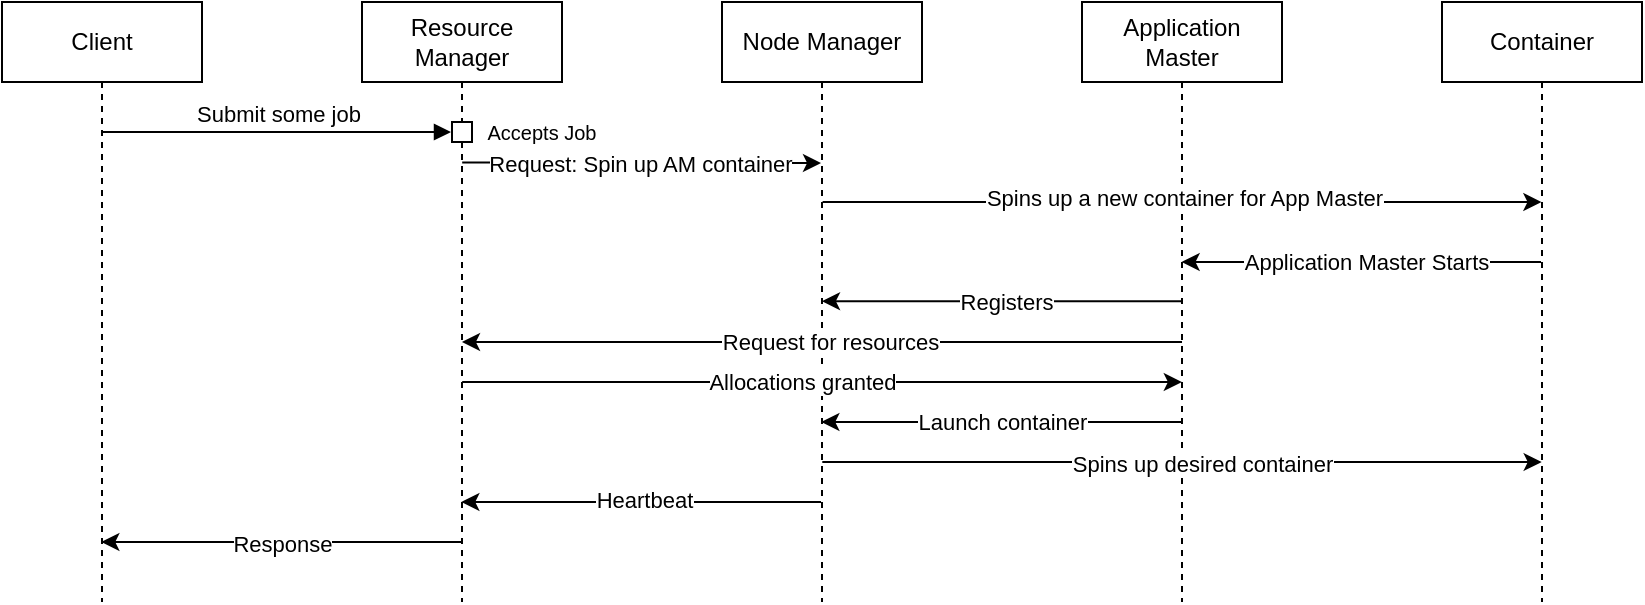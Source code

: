 <mxfile version="28.2.5">
  <diagram name="Page-1" id="2YBvvXClWsGukQMizWep">
    <mxGraphModel dx="1043" dy="570" grid="1" gridSize="10" guides="1" tooltips="1" connect="1" arrows="1" fold="1" page="1" pageScale="1" pageWidth="850" pageHeight="1100" math="0" shadow="0">
      <root>
        <mxCell id="0" />
        <mxCell id="1" parent="0" />
        <mxCell id="aM9ryv3xv72pqoxQDRHE-1" value="Client" style="shape=umlLifeline;perimeter=lifelinePerimeter;whiteSpace=wrap;html=1;container=0;dropTarget=0;collapsible=0;recursiveResize=0;outlineConnect=0;portConstraint=eastwest;newEdgeStyle={&quot;edgeStyle&quot;:&quot;elbowEdgeStyle&quot;,&quot;elbow&quot;:&quot;vertical&quot;,&quot;curved&quot;:0,&quot;rounded&quot;:0};" parent="1" vertex="1">
          <mxGeometry x="40" y="40" width="100" height="300" as="geometry" />
        </mxCell>
        <mxCell id="VqADdDXQai8sFb-qJX45-3" value="" style="edgeStyle=elbowEdgeStyle;rounded=0;orthogonalLoop=1;jettySize=auto;html=1;elbow=vertical;curved=0;" edge="1" parent="1">
          <mxGeometry relative="1" as="geometry">
            <mxPoint x="270.1" y="120.28" as="sourcePoint" />
            <mxPoint x="449.5" y="120.28" as="targetPoint" />
          </mxGeometry>
        </mxCell>
        <mxCell id="VqADdDXQai8sFb-qJX45-9" value="Request: Spin up AM container" style="edgeLabel;html=1;align=center;verticalAlign=middle;resizable=0;points=[];" vertex="1" connectable="0" parent="VqADdDXQai8sFb-qJX45-3">
          <mxGeometry x="-0.017" y="3" relative="1" as="geometry">
            <mxPoint y="3" as="offset" />
          </mxGeometry>
        </mxCell>
        <mxCell id="aM9ryv3xv72pqoxQDRHE-5" value="Resource Manager" style="shape=umlLifeline;perimeter=lifelinePerimeter;whiteSpace=wrap;html=1;container=0;dropTarget=0;collapsible=0;recursiveResize=0;outlineConnect=0;portConstraint=eastwest;newEdgeStyle={&quot;edgeStyle&quot;:&quot;elbowEdgeStyle&quot;,&quot;elbow&quot;:&quot;vertical&quot;,&quot;curved&quot;:0,&quot;rounded&quot;:0};" parent="1" vertex="1">
          <mxGeometry x="220" y="40" width="100" height="300" as="geometry" />
        </mxCell>
        <mxCell id="aM9ryv3xv72pqoxQDRHE-2" value="" style="html=1;points=[];perimeter=orthogonalPerimeter;outlineConnect=0;targetShapes=umlLifeline;portConstraint=eastwest;newEdgeStyle={&quot;edgeStyle&quot;:&quot;elbowEdgeStyle&quot;,&quot;elbow&quot;:&quot;vertical&quot;,&quot;curved&quot;:0,&quot;rounded&quot;:0};" parent="aM9ryv3xv72pqoxQDRHE-5" vertex="1">
          <mxGeometry x="45" y="60" width="10" height="10" as="geometry" />
        </mxCell>
        <mxCell id="VqADdDXQai8sFb-qJX45-1" value="Node Manager" style="shape=umlLifeline;perimeter=lifelinePerimeter;whiteSpace=wrap;html=1;container=0;dropTarget=0;collapsible=0;recursiveResize=0;outlineConnect=0;portConstraint=eastwest;newEdgeStyle={&quot;edgeStyle&quot;:&quot;elbowEdgeStyle&quot;,&quot;elbow&quot;:&quot;vertical&quot;,&quot;curved&quot;:0,&quot;rounded&quot;:0};" vertex="1" parent="1">
          <mxGeometry x="400" y="40" width="100" height="300" as="geometry" />
        </mxCell>
        <mxCell id="VqADdDXQai8sFb-qJX45-4" value="Application Master" style="shape=umlLifeline;perimeter=lifelinePerimeter;whiteSpace=wrap;html=1;container=0;dropTarget=0;collapsible=0;recursiveResize=0;outlineConnect=0;portConstraint=eastwest;newEdgeStyle={&quot;edgeStyle&quot;:&quot;elbowEdgeStyle&quot;,&quot;elbow&quot;:&quot;vertical&quot;,&quot;curved&quot;:0,&quot;rounded&quot;:0};" vertex="1" parent="1">
          <mxGeometry x="580" y="40" width="100" height="300" as="geometry" />
        </mxCell>
        <mxCell id="VqADdDXQai8sFb-qJX45-6" value="Container" style="shape=umlLifeline;perimeter=lifelinePerimeter;whiteSpace=wrap;html=1;container=0;dropTarget=0;collapsible=0;recursiveResize=0;outlineConnect=0;portConstraint=eastwest;newEdgeStyle={&quot;edgeStyle&quot;:&quot;elbowEdgeStyle&quot;,&quot;elbow&quot;:&quot;vertical&quot;,&quot;curved&quot;:0,&quot;rounded&quot;:0};" vertex="1" parent="1">
          <mxGeometry x="760" y="40" width="100" height="300" as="geometry" />
        </mxCell>
        <mxCell id="VqADdDXQai8sFb-qJX45-10" value="" style="edgeStyle=elbowEdgeStyle;rounded=0;orthogonalLoop=1;jettySize=auto;html=1;elbow=vertical;curved=0;" edge="1" parent="1">
          <mxGeometry relative="1" as="geometry">
            <mxPoint x="450.3" y="140" as="sourcePoint" />
            <mxPoint x="809.7" y="140" as="targetPoint" />
          </mxGeometry>
        </mxCell>
        <mxCell id="VqADdDXQai8sFb-qJX45-13" value="Spins up a new container for App Master" style="edgeLabel;html=1;align=center;verticalAlign=middle;resizable=0;points=[];" vertex="1" connectable="0" parent="VqADdDXQai8sFb-qJX45-10">
          <mxGeometry x="-0.12" y="2" relative="1" as="geometry">
            <mxPoint x="22" as="offset" />
          </mxGeometry>
        </mxCell>
        <mxCell id="aM9ryv3xv72pqoxQDRHE-7" value="Submit some job" style="html=1;verticalAlign=bottom;endArrow=block;edgeStyle=elbowEdgeStyle;elbow=vertical;curved=0;rounded=0;" parent="1" edge="1">
          <mxGeometry relative="1" as="geometry">
            <mxPoint x="90" y="105" as="sourcePoint" />
            <Array as="points">
              <mxPoint x="175" y="105" />
            </Array>
            <mxPoint x="264.5" y="105" as="targetPoint" />
            <mxPoint as="offset" />
          </mxGeometry>
        </mxCell>
        <mxCell id="VqADdDXQai8sFb-qJX45-12" value="&lt;font style=&quot;font-size: 10px;&quot;&gt;Accepts Job&lt;/font&gt;" style="text;html=1;align=center;verticalAlign=middle;whiteSpace=wrap;rounded=0;" vertex="1" parent="1">
          <mxGeometry x="280" y="90" width="60" height="30" as="geometry" />
        </mxCell>
        <mxCell id="VqADdDXQai8sFb-qJX45-14" value="" style="endArrow=classic;html=1;rounded=0;" edge="1" parent="1">
          <mxGeometry width="50" height="50" relative="1" as="geometry">
            <mxPoint x="809.5" y="170" as="sourcePoint" />
            <mxPoint x="629.81" y="170" as="targetPoint" />
          </mxGeometry>
        </mxCell>
        <mxCell id="VqADdDXQai8sFb-qJX45-16" value="Application Master Starts" style="edgeLabel;html=1;align=center;verticalAlign=middle;resizable=0;points=[];" vertex="1" connectable="0" parent="VqADdDXQai8sFb-qJX45-14">
          <mxGeometry x="-0.021" relative="1" as="geometry">
            <mxPoint as="offset" />
          </mxGeometry>
        </mxCell>
        <mxCell id="VqADdDXQai8sFb-qJX45-17" value="" style="endArrow=classic;html=1;rounded=0;" edge="1" parent="1">
          <mxGeometry width="50" height="50" relative="1" as="geometry">
            <mxPoint x="630.01" y="210" as="sourcePoint" />
            <mxPoint x="269.987" y="210" as="targetPoint" />
            <Array as="points">
              <mxPoint x="540.32" y="210" />
            </Array>
          </mxGeometry>
        </mxCell>
        <mxCell id="VqADdDXQai8sFb-qJX45-18" value="Request for resources" style="edgeLabel;html=1;align=center;verticalAlign=middle;resizable=0;points=[];" vertex="1" connectable="0" parent="VqADdDXQai8sFb-qJX45-17">
          <mxGeometry x="-0.021" relative="1" as="geometry">
            <mxPoint as="offset" />
          </mxGeometry>
        </mxCell>
        <mxCell id="VqADdDXQai8sFb-qJX45-19" value="" style="endArrow=classic;html=1;rounded=0;" edge="1" parent="1">
          <mxGeometry width="50" height="50" relative="1" as="geometry">
            <mxPoint x="629.69" y="189.58" as="sourcePoint" />
            <mxPoint x="450" y="189.58" as="targetPoint" />
          </mxGeometry>
        </mxCell>
        <mxCell id="VqADdDXQai8sFb-qJX45-20" value="Registers" style="edgeLabel;html=1;align=center;verticalAlign=middle;resizable=0;points=[];" vertex="1" connectable="0" parent="VqADdDXQai8sFb-qJX45-19">
          <mxGeometry x="-0.021" relative="1" as="geometry">
            <mxPoint as="offset" />
          </mxGeometry>
        </mxCell>
        <mxCell id="VqADdDXQai8sFb-qJX45-22" value="" style="endArrow=classic;html=1;rounded=0;" edge="1" parent="1">
          <mxGeometry width="50" height="50" relative="1" as="geometry">
            <mxPoint x="270.087" y="230" as="sourcePoint" />
            <mxPoint x="629.92" y="230" as="targetPoint" />
          </mxGeometry>
        </mxCell>
        <mxCell id="VqADdDXQai8sFb-qJX45-23" value="Allocations granted" style="edgeLabel;html=1;align=center;verticalAlign=middle;resizable=0;points=[];" vertex="1" connectable="0" parent="VqADdDXQai8sFb-qJX45-22">
          <mxGeometry x="-0.116" y="-3" relative="1" as="geometry">
            <mxPoint x="11" y="-3" as="offset" />
          </mxGeometry>
        </mxCell>
        <mxCell id="VqADdDXQai8sFb-qJX45-24" value="" style="endArrow=classic;html=1;rounded=0;" edge="1" parent="1">
          <mxGeometry width="50" height="50" relative="1" as="geometry">
            <mxPoint x="450.15" y="270" as="sourcePoint" />
            <mxPoint x="809.84" y="270" as="targetPoint" />
          </mxGeometry>
        </mxCell>
        <mxCell id="VqADdDXQai8sFb-qJX45-25" value="Spins up desired container" style="edgeLabel;html=1;align=center;verticalAlign=middle;resizable=0;points=[];" vertex="1" connectable="0" parent="VqADdDXQai8sFb-qJX45-24">
          <mxGeometry x="-0.078" y="-1" relative="1" as="geometry">
            <mxPoint x="24" as="offset" />
          </mxGeometry>
        </mxCell>
        <mxCell id="VqADdDXQai8sFb-qJX45-26" value="" style="endArrow=classic;html=1;rounded=0;" edge="1" parent="1">
          <mxGeometry width="50" height="50" relative="1" as="geometry">
            <mxPoint x="629.5" y="250" as="sourcePoint" />
            <mxPoint x="449.667" y="250" as="targetPoint" />
          </mxGeometry>
        </mxCell>
        <mxCell id="VqADdDXQai8sFb-qJX45-27" value="Launch container" style="edgeLabel;html=1;align=center;verticalAlign=middle;resizable=0;points=[];" vertex="1" connectable="0" parent="VqADdDXQai8sFb-qJX45-26">
          <mxGeometry x="-0.001" relative="1" as="geometry">
            <mxPoint as="offset" />
          </mxGeometry>
        </mxCell>
        <mxCell id="VqADdDXQai8sFb-qJX45-28" value="" style="endArrow=classic;html=1;rounded=0;" edge="1" parent="1">
          <mxGeometry width="50" height="50" relative="1" as="geometry">
            <mxPoint x="449.5" y="290" as="sourcePoint" />
            <mxPoint x="269.667" y="290" as="targetPoint" />
          </mxGeometry>
        </mxCell>
        <mxCell id="VqADdDXQai8sFb-qJX45-29" value="Heartbeat" style="edgeLabel;html=1;align=center;verticalAlign=middle;resizable=0;points=[];" vertex="1" connectable="0" parent="VqADdDXQai8sFb-qJX45-28">
          <mxGeometry x="-0.01" y="-1" relative="1" as="geometry">
            <mxPoint as="offset" />
          </mxGeometry>
        </mxCell>
        <mxCell id="VqADdDXQai8sFb-qJX45-30" value="" style="endArrow=classic;html=1;rounded=0;" edge="1" parent="1">
          <mxGeometry width="50" height="50" relative="1" as="geometry">
            <mxPoint x="269.5" y="310" as="sourcePoint" />
            <mxPoint x="89.667" y="310" as="targetPoint" />
          </mxGeometry>
        </mxCell>
        <mxCell id="VqADdDXQai8sFb-qJX45-31" value="Response" style="edgeLabel;html=1;align=center;verticalAlign=middle;resizable=0;points=[];" vertex="1" connectable="0" parent="VqADdDXQai8sFb-qJX45-30">
          <mxGeometry x="-0.084" y="1" relative="1" as="geometry">
            <mxPoint x="-7" as="offset" />
          </mxGeometry>
        </mxCell>
      </root>
    </mxGraphModel>
  </diagram>
</mxfile>
